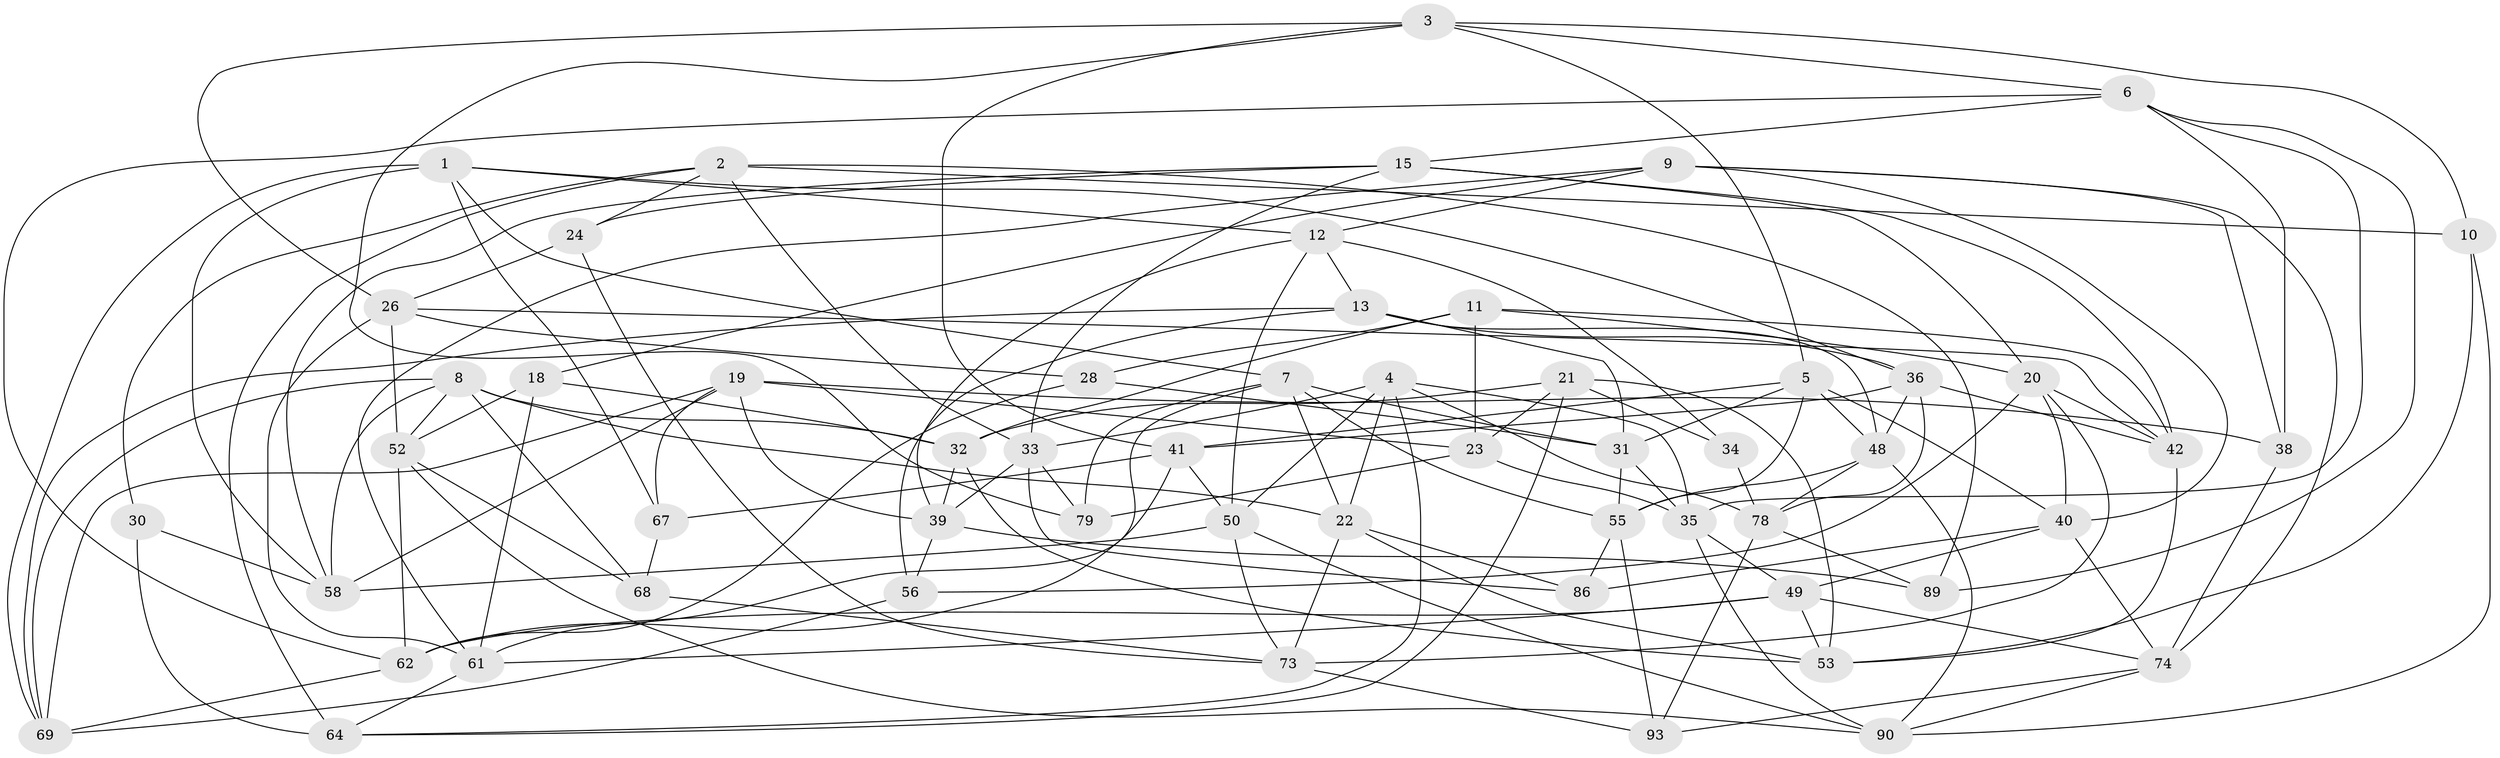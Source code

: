 // original degree distribution, {4: 1.0}
// Generated by graph-tools (version 1.1) at 2025/11/02/21/25 10:11:17]
// undirected, 57 vertices, 154 edges
graph export_dot {
graph [start="1"]
  node [color=gray90,style=filled];
  1 [super="+81"];
  2 [super="+92"];
  3 [super="+59"];
  4 [super="+14"];
  5 [super="+47"];
  6 [super="+80"];
  7 [super="+17"];
  8 [super="+25"];
  9 [super="+51"];
  10;
  11 [super="+84"];
  12 [super="+16"];
  13 [super="+71"];
  15 [super="+37"];
  18;
  19 [super="+29"];
  20 [super="+27"];
  21 [super="+43"];
  22 [super="+88"];
  23 [super="+96"];
  24;
  26 [super="+57"];
  28;
  30;
  31 [super="+98"];
  32 [super="+72"];
  33 [super="+46"];
  34;
  35 [super="+45"];
  36 [super="+54"];
  38;
  39 [super="+75"];
  40 [super="+44"];
  41 [super="+91"];
  42 [super="+95"];
  48 [super="+94"];
  49 [super="+65"];
  50 [super="+60"];
  52 [super="+77"];
  53 [super="+63"];
  55 [super="+83"];
  56;
  58 [super="+82"];
  61 [super="+66"];
  62 [super="+85"];
  64 [super="+97"];
  67;
  68;
  69 [super="+70"];
  73 [super="+76"];
  74 [super="+87"];
  78 [super="+100"];
  79;
  86;
  89;
  90 [super="+99"];
  93;
  1 -- 12;
  1 -- 67;
  1 -- 36;
  1 -- 58;
  1 -- 69;
  1 -- 7;
  2 -- 30;
  2 -- 89;
  2 -- 24;
  2 -- 64;
  2 -- 33;
  2 -- 10;
  3 -- 5;
  3 -- 10;
  3 -- 6;
  3 -- 79;
  3 -- 41;
  3 -- 26;
  4 -- 35;
  4 -- 78;
  4 -- 64;
  4 -- 33;
  4 -- 22;
  4 -- 50;
  5 -- 48;
  5 -- 31;
  5 -- 41;
  5 -- 55;
  5 -- 40;
  6 -- 38;
  6 -- 15;
  6 -- 89;
  6 -- 35;
  6 -- 62;
  7 -- 79;
  7 -- 31;
  7 -- 55;
  7 -- 22;
  7 -- 61;
  8 -- 69;
  8 -- 58;
  8 -- 68;
  8 -- 52;
  8 -- 22;
  8 -- 32;
  9 -- 18;
  9 -- 40;
  9 -- 61;
  9 -- 74;
  9 -- 12;
  9 -- 38;
  10 -- 53;
  10 -- 90;
  11 -- 28;
  11 -- 23 [weight=2];
  11 -- 42;
  11 -- 20;
  11 -- 32;
  12 -- 34;
  12 -- 13;
  12 -- 39;
  12 -- 50;
  13 -- 56;
  13 -- 31;
  13 -- 36;
  13 -- 69;
  13 -- 48;
  15 -- 24;
  15 -- 58;
  15 -- 42;
  15 -- 20;
  15 -- 33;
  18 -- 32;
  18 -- 52;
  18 -- 61;
  19 -- 23;
  19 -- 58;
  19 -- 67;
  19 -- 38;
  19 -- 39;
  19 -- 69;
  20 -- 56;
  20 -- 40;
  20 -- 73;
  20 -- 42;
  21 -- 34 [weight=2];
  21 -- 23;
  21 -- 53;
  21 -- 32;
  21 -- 64;
  22 -- 86;
  22 -- 73;
  22 -- 53;
  23 -- 79;
  23 -- 35;
  24 -- 73;
  24 -- 26;
  26 -- 61;
  26 -- 28;
  26 -- 42;
  26 -- 52;
  28 -- 31;
  28 -- 62;
  30 -- 64 [weight=2];
  30 -- 58;
  31 -- 55;
  31 -- 35;
  32 -- 53;
  32 -- 39;
  33 -- 39;
  33 -- 86;
  33 -- 79;
  34 -- 78;
  35 -- 90;
  35 -- 49;
  36 -- 78;
  36 -- 41;
  36 -- 42;
  36 -- 48;
  38 -- 74;
  39 -- 89;
  39 -- 56;
  40 -- 86;
  40 -- 49;
  40 -- 74;
  41 -- 67;
  41 -- 62;
  41 -- 50;
  42 -- 53;
  48 -- 90;
  48 -- 55;
  48 -- 78;
  49 -- 74;
  49 -- 53;
  49 -- 61;
  49 -- 62;
  50 -- 73;
  50 -- 58;
  50 -- 90;
  52 -- 62;
  52 -- 90;
  52 -- 68;
  55 -- 86;
  55 -- 93;
  56 -- 69;
  61 -- 64;
  62 -- 69;
  67 -- 68;
  68 -- 73;
  73 -- 93;
  74 -- 93;
  74 -- 90;
  78 -- 89;
  78 -- 93;
}
